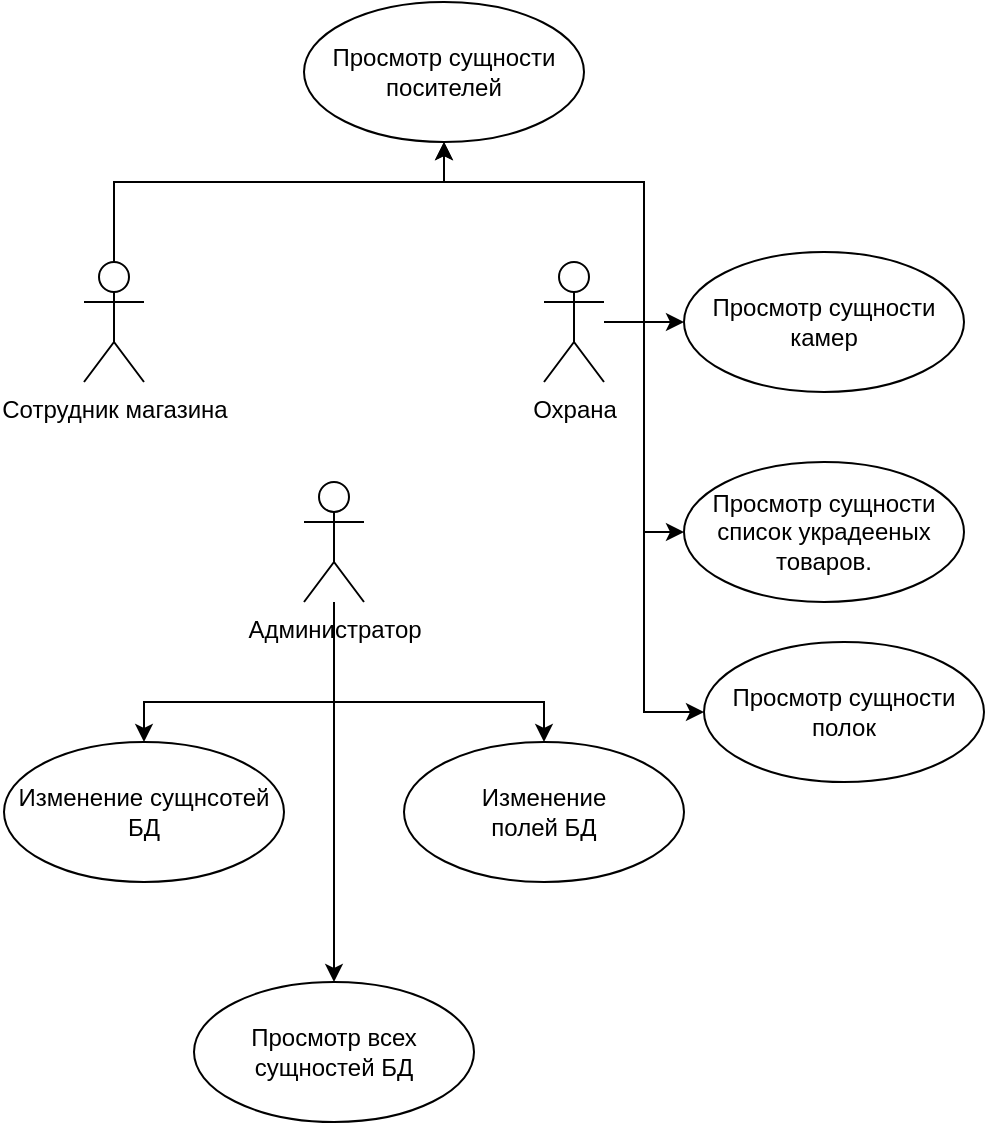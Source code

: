 <mxfile version="20.7.4" type="device"><diagram id="7uw6CvT6qBrxbST2eWtf" name="Page-1"><mxGraphModel dx="1434" dy="859" grid="1" gridSize="10" guides="1" tooltips="1" connect="1" arrows="1" fold="1" page="1" pageScale="1" pageWidth="850" pageHeight="1100" math="0" shadow="0"><root><mxCell id="0"/><mxCell id="1" parent="0"/><mxCell id="WcGapeLPL0GqJZkEZ8sN-18" style="edgeStyle=orthogonalEdgeStyle;rounded=0;orthogonalLoop=1;jettySize=auto;html=1;" parent="1" source="WcGapeLPL0GqJZkEZ8sN-1" target="WcGapeLPL0GqJZkEZ8sN-6" edge="1"><mxGeometry x="0.75" y="20" relative="1" as="geometry"><Array as="points"><mxPoint x="255" y="320"/><mxPoint x="420" y="320"/></Array><mxPoint as="offset"/></mxGeometry></mxCell><mxCell id="WcGapeLPL0GqJZkEZ8sN-1" value="Сотрудник магазина&lt;br&gt;" style="shape=umlActor;html=1;verticalLabelPosition=bottom;verticalAlign=top;align=center;" parent="1" vertex="1"><mxGeometry x="240" y="360" width="30" height="60" as="geometry"/></mxCell><mxCell id="WcGapeLPL0GqJZkEZ8sN-14" style="edgeStyle=orthogonalEdgeStyle;rounded=0;orthogonalLoop=1;jettySize=auto;html=1;entryX=0.5;entryY=1;entryDx=0;entryDy=0;" parent="1" source="WcGapeLPL0GqJZkEZ8sN-2" target="WcGapeLPL0GqJZkEZ8sN-6" edge="1"><mxGeometry relative="1" as="geometry"><Array as="points"><mxPoint x="520" y="390"/><mxPoint x="520" y="320"/><mxPoint x="420" y="320"/></Array></mxGeometry></mxCell><mxCell id="WcGapeLPL0GqJZkEZ8sN-15" style="edgeStyle=orthogonalEdgeStyle;rounded=0;orthogonalLoop=1;jettySize=auto;html=1;entryX=0;entryY=0.5;entryDx=0;entryDy=0;" parent="1" source="WcGapeLPL0GqJZkEZ8sN-2" target="WcGapeLPL0GqJZkEZ8sN-11" edge="1"><mxGeometry relative="1" as="geometry"/></mxCell><mxCell id="WcGapeLPL0GqJZkEZ8sN-16" style="edgeStyle=orthogonalEdgeStyle;rounded=0;orthogonalLoop=1;jettySize=auto;html=1;entryX=0;entryY=0.5;entryDx=0;entryDy=0;" parent="1" source="WcGapeLPL0GqJZkEZ8sN-2" target="WcGapeLPL0GqJZkEZ8sN-12" edge="1"><mxGeometry relative="1" as="geometry"/></mxCell><mxCell id="WcGapeLPL0GqJZkEZ8sN-17" style="edgeStyle=orthogonalEdgeStyle;rounded=0;orthogonalLoop=1;jettySize=auto;html=1;entryX=0;entryY=0.5;entryDx=0;entryDy=0;" parent="1" source="WcGapeLPL0GqJZkEZ8sN-2" target="WcGapeLPL0GqJZkEZ8sN-13" edge="1"><mxGeometry relative="1" as="geometry"><Array as="points"><mxPoint x="520" y="390"/><mxPoint x="520" y="585"/></Array></mxGeometry></mxCell><mxCell id="WcGapeLPL0GqJZkEZ8sN-2" value="Охрана" style="shape=umlActor;html=1;verticalLabelPosition=bottom;verticalAlign=top;align=center;" parent="1" vertex="1"><mxGeometry x="470" y="360" width="30" height="60" as="geometry"/></mxCell><mxCell id="WcGapeLPL0GqJZkEZ8sN-8" style="edgeStyle=orthogonalEdgeStyle;rounded=0;orthogonalLoop=1;jettySize=auto;html=1;" parent="1" source="WcGapeLPL0GqJZkEZ8sN-3" target="WcGapeLPL0GqJZkEZ8sN-7" edge="1"><mxGeometry relative="1" as="geometry"/></mxCell><mxCell id="WcGapeLPL0GqJZkEZ8sN-9" style="edgeStyle=orthogonalEdgeStyle;rounded=0;orthogonalLoop=1;jettySize=auto;html=1;" parent="1" source="WcGapeLPL0GqJZkEZ8sN-3" target="WcGapeLPL0GqJZkEZ8sN-5" edge="1"><mxGeometry relative="1" as="geometry"><Array as="points"><mxPoint x="365" y="580"/><mxPoint x="470" y="580"/></Array></mxGeometry></mxCell><mxCell id="WcGapeLPL0GqJZkEZ8sN-10" style="edgeStyle=orthogonalEdgeStyle;rounded=0;orthogonalLoop=1;jettySize=auto;html=1;" parent="1" source="WcGapeLPL0GqJZkEZ8sN-3" target="WcGapeLPL0GqJZkEZ8sN-4" edge="1"><mxGeometry relative="1" as="geometry"><Array as="points"><mxPoint x="365" y="580"/><mxPoint x="270" y="580"/></Array></mxGeometry></mxCell><mxCell id="WcGapeLPL0GqJZkEZ8sN-3" value="Администратор&lt;br&gt;" style="shape=umlActor;html=1;verticalLabelPosition=bottom;verticalAlign=top;align=center;" parent="1" vertex="1"><mxGeometry x="350" y="470" width="30" height="60" as="geometry"/></mxCell><mxCell id="WcGapeLPL0GqJZkEZ8sN-4" value="Изменение сущнсотей&lt;br&gt;БД" style="ellipse;whiteSpace=wrap;html=1;" parent="1" vertex="1"><mxGeometry x="200" y="600" width="140" height="70" as="geometry"/></mxCell><mxCell id="WcGapeLPL0GqJZkEZ8sN-5" value="Изменение&lt;br&gt;полей БД" style="ellipse;whiteSpace=wrap;html=1;" parent="1" vertex="1"><mxGeometry x="400" y="600" width="140" height="70" as="geometry"/></mxCell><mxCell id="WcGapeLPL0GqJZkEZ8sN-6" value="Просмотр сущности&lt;br&gt;посителей" style="ellipse;whiteSpace=wrap;html=1;" parent="1" vertex="1"><mxGeometry x="350" y="230" width="140" height="70" as="geometry"/></mxCell><mxCell id="WcGapeLPL0GqJZkEZ8sN-7" value="Просмотр всех&lt;br&gt;сущностей БД" style="ellipse;whiteSpace=wrap;html=1;" parent="1" vertex="1"><mxGeometry x="295" y="720" width="140" height="70" as="geometry"/></mxCell><mxCell id="WcGapeLPL0GqJZkEZ8sN-11" value="Просмотр сущности&lt;br&gt;камер" style="ellipse;whiteSpace=wrap;html=1;" parent="1" vertex="1"><mxGeometry x="540" y="355" width="140" height="70" as="geometry"/></mxCell><mxCell id="WcGapeLPL0GqJZkEZ8sN-12" value="Просмотр сущности&lt;br&gt;список украдееных&lt;br&gt;товаров." style="ellipse;whiteSpace=wrap;html=1;" parent="1" vertex="1"><mxGeometry x="540" y="460" width="140" height="70" as="geometry"/></mxCell><mxCell id="WcGapeLPL0GqJZkEZ8sN-13" value="Просмотр сущности&lt;br&gt;полок" style="ellipse;whiteSpace=wrap;html=1;" parent="1" vertex="1"><mxGeometry x="550" y="550" width="140" height="70" as="geometry"/></mxCell></root></mxGraphModel></diagram></mxfile>